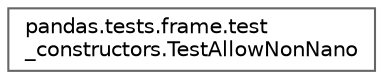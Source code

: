 digraph "Graphical Class Hierarchy"
{
 // LATEX_PDF_SIZE
  bgcolor="transparent";
  edge [fontname=Helvetica,fontsize=10,labelfontname=Helvetica,labelfontsize=10];
  node [fontname=Helvetica,fontsize=10,shape=box,height=0.2,width=0.4];
  rankdir="LR";
  Node0 [id="Node000000",label="pandas.tests.frame.test\l_constructors.TestAllowNonNano",height=0.2,width=0.4,color="grey40", fillcolor="white", style="filled",URL="$d0/d88/classpandas_1_1tests_1_1frame_1_1test__constructors_1_1TestAllowNonNano.html",tooltip=" "];
}

